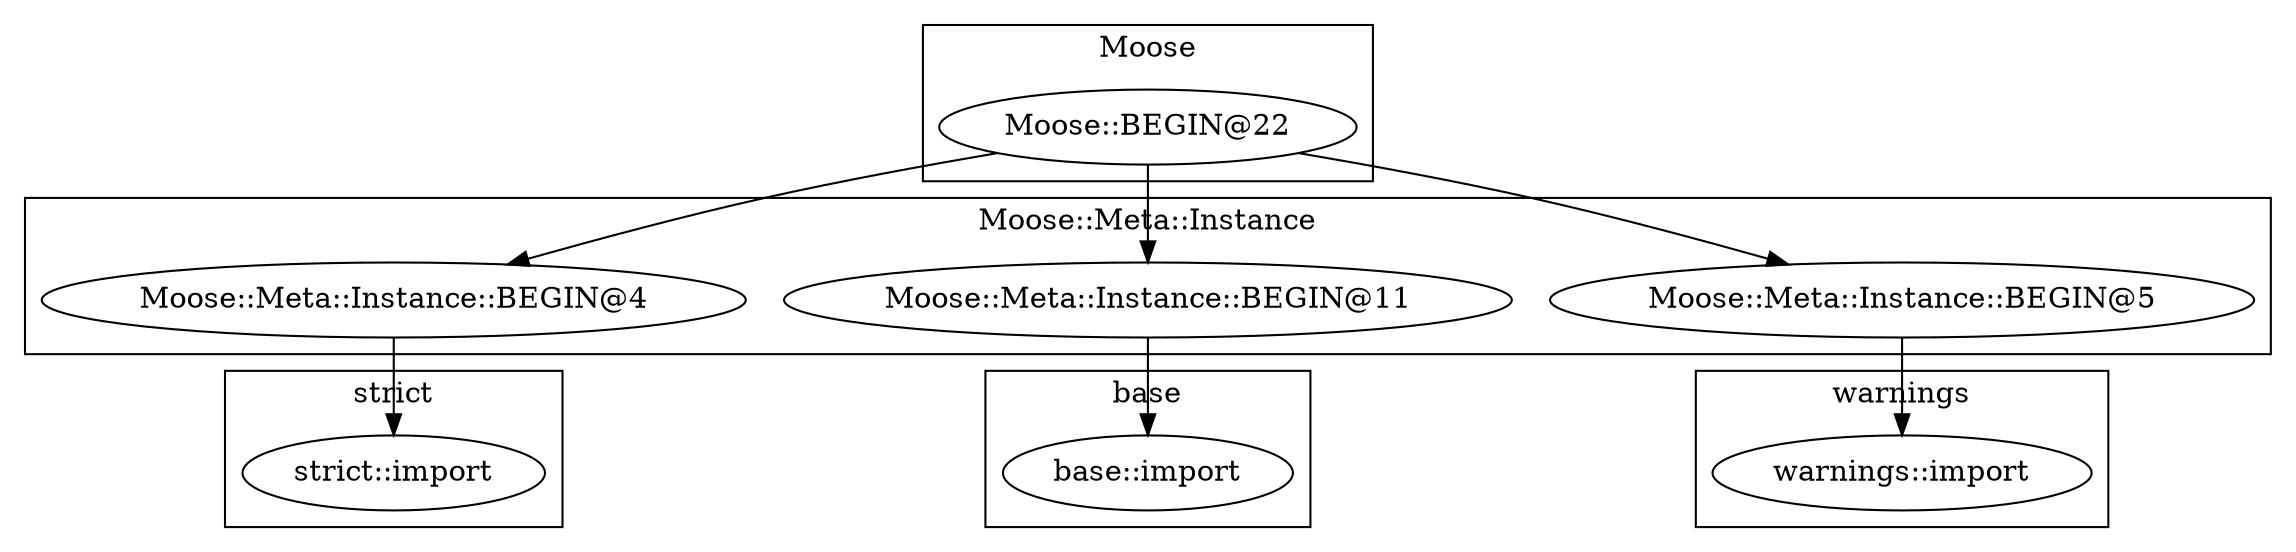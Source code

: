 digraph {
graph [overlap=false]
subgraph cluster_warnings {
	label="warnings";
	"warnings::import";
}
subgraph cluster_Moose {
	label="Moose";
	"Moose::BEGIN@22";
}
subgraph cluster_Moose_Meta_Instance {
	label="Moose::Meta::Instance";
	"Moose::Meta::Instance::BEGIN@4";
	"Moose::Meta::Instance::BEGIN@11";
	"Moose::Meta::Instance::BEGIN@5";
}
subgraph cluster_base {
	label="base";
	"base::import";
}
subgraph cluster_strict {
	label="strict";
	"strict::import";
}
"Moose::BEGIN@22" -> "Moose::Meta::Instance::BEGIN@5";
"Moose::BEGIN@22" -> "Moose::Meta::Instance::BEGIN@11";
"Moose::BEGIN@22" -> "Moose::Meta::Instance::BEGIN@4";
"Moose::Meta::Instance::BEGIN@11" -> "base::import";
"Moose::Meta::Instance::BEGIN@5" -> "warnings::import";
"Moose::Meta::Instance::BEGIN@4" -> "strict::import";
}

